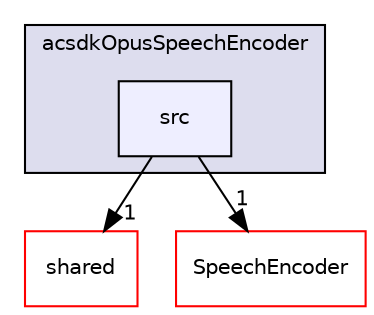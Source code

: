 digraph "/workplace/avs-device-sdk/applications/acsdkOpusSpeechEncoder/src" {
  compound=true
  node [ fontsize="10", fontname="Helvetica"];
  edge [ labelfontsize="10", labelfontname="Helvetica"];
  subgraph clusterdir_96a67075439c4181990a0154ca292ecf {
    graph [ bgcolor="#ddddee", pencolor="black", label="acsdkOpusSpeechEncoder" fontname="Helvetica", fontsize="10", URL="dir_96a67075439c4181990a0154ca292ecf.html"]
  dir_640fa4d7db1367db5a9296e07cc24fd7 [shape=box, label="src", style="filled", fillcolor="#eeeeff", pencolor="black", URL="dir_640fa4d7db1367db5a9296e07cc24fd7.html"];
  }
  dir_9982052f7ce695d12571567315b2fafa [shape=box label="shared" fillcolor="white" style="filled" color="red" URL="dir_9982052f7ce695d12571567315b2fafa.html"];
  dir_6b07903b29b547047bfa8a8b819c80bf [shape=box label="SpeechEncoder" fillcolor="white" style="filled" color="red" URL="dir_6b07903b29b547047bfa8a8b819c80bf.html"];
  dir_640fa4d7db1367db5a9296e07cc24fd7->dir_9982052f7ce695d12571567315b2fafa [headlabel="1", labeldistance=1.5 headhref="dir_000097_000598.html"];
  dir_640fa4d7db1367db5a9296e07cc24fd7->dir_6b07903b29b547047bfa8a8b819c80bf [headlabel="1", labeldistance=1.5 headhref="dir_000097_000634.html"];
}
